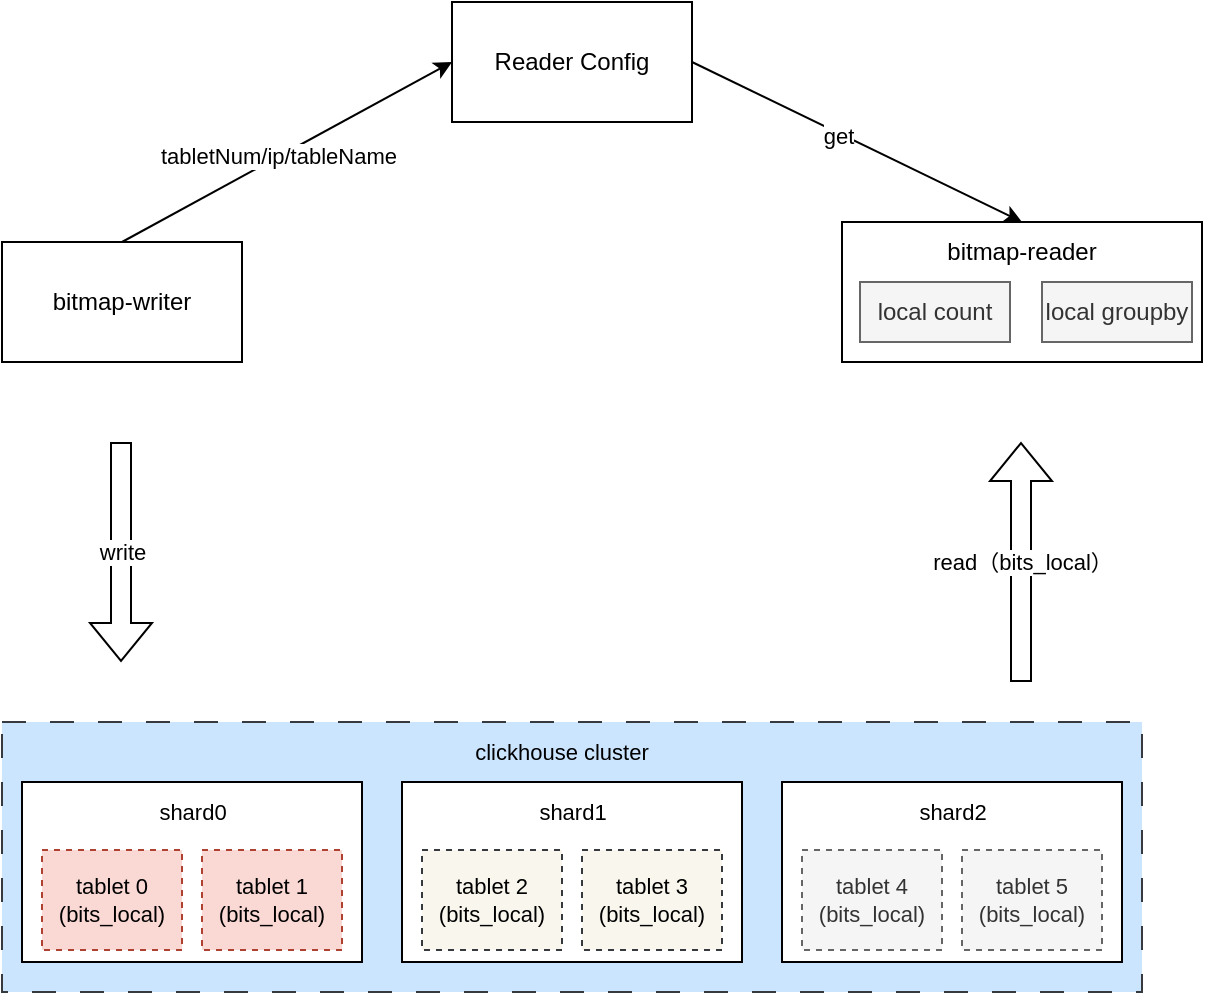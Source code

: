 <mxfile version="21.1.8" type="github">
  <diagram name="第 1 页" id="tmdlvAJcl1UNOviPKKxD">
    <mxGraphModel dx="908" dy="614" grid="1" gridSize="10" guides="1" tooltips="1" connect="1" arrows="1" fold="1" page="1" pageScale="1" pageWidth="827" pageHeight="1169" math="0" shadow="0">
      <root>
        <mxCell id="0" />
        <mxCell id="1" parent="0" />
        <mxCell id="CcoNBpFSK2tCV6slftDk-1" value="" style="group" vertex="1" connectable="0" parent="1">
          <mxGeometry x="40" y="840" width="570" height="135" as="geometry" />
        </mxCell>
        <mxCell id="CcoNBpFSK2tCV6slftDk-2" value="" style="rounded=0;whiteSpace=wrap;html=1;strokeColor=#36393d;fontSize=11;fillColor=#cce5ff;dashed=1;dashPattern=12 12;" vertex="1" parent="CcoNBpFSK2tCV6slftDk-1">
          <mxGeometry width="570" height="135" as="geometry" />
        </mxCell>
        <mxCell id="CcoNBpFSK2tCV6slftDk-3" value="" style="rounded=0;whiteSpace=wrap;html=1;strokeColor=#000000;fontSize=11;fillColor=default;" vertex="1" parent="CcoNBpFSK2tCV6slftDk-1">
          <mxGeometry x="10" y="30" width="170" height="90" as="geometry" />
        </mxCell>
        <mxCell id="CcoNBpFSK2tCV6slftDk-4" value="shard0" style="text;html=1;align=center;verticalAlign=middle;resizable=0;points=[];autosize=1;strokeColor=none;fillColor=none;fontSize=11;" vertex="1" parent="CcoNBpFSK2tCV6slftDk-1">
          <mxGeometry x="65" y="30" width="60" height="30" as="geometry" />
        </mxCell>
        <mxCell id="CcoNBpFSK2tCV6slftDk-5" value="tablet 0&lt;br&gt;(bits_local)" style="rounded=0;whiteSpace=wrap;html=1;strokeColor=#ae4132;fontSize=11;fillColor=#fad9d5;dashed=1;" vertex="1" parent="CcoNBpFSK2tCV6slftDk-1">
          <mxGeometry x="20" y="64" width="70" height="50" as="geometry" />
        </mxCell>
        <mxCell id="CcoNBpFSK2tCV6slftDk-6" value="tablet 1&lt;br&gt;(bits_local)" style="rounded=0;whiteSpace=wrap;html=1;strokeColor=#ae4132;fontSize=11;fillColor=#fad9d5;dashed=1;" vertex="1" parent="CcoNBpFSK2tCV6slftDk-1">
          <mxGeometry x="100" y="64" width="70" height="50" as="geometry" />
        </mxCell>
        <mxCell id="CcoNBpFSK2tCV6slftDk-7" value="" style="rounded=0;whiteSpace=wrap;html=1;strokeColor=#000000;fontSize=11;fillColor=default;" vertex="1" parent="CcoNBpFSK2tCV6slftDk-1">
          <mxGeometry x="200" y="30" width="170" height="90" as="geometry" />
        </mxCell>
        <mxCell id="CcoNBpFSK2tCV6slftDk-8" value="shard1" style="text;html=1;align=center;verticalAlign=middle;resizable=0;points=[];autosize=1;strokeColor=none;fillColor=none;fontSize=11;" vertex="1" parent="CcoNBpFSK2tCV6slftDk-1">
          <mxGeometry x="255" y="30" width="60" height="30" as="geometry" />
        </mxCell>
        <mxCell id="CcoNBpFSK2tCV6slftDk-9" value="tablet 2&lt;br&gt;(bits_local)" style="rounded=0;whiteSpace=wrap;html=1;strokeColor=#36393d;fontSize=11;fillColor=#f9f7ed;dashed=1;" vertex="1" parent="CcoNBpFSK2tCV6slftDk-1">
          <mxGeometry x="210" y="64" width="70" height="50" as="geometry" />
        </mxCell>
        <mxCell id="CcoNBpFSK2tCV6slftDk-10" value="tablet 3&lt;br&gt;(bits_local)" style="rounded=0;whiteSpace=wrap;html=1;strokeColor=#36393d;fontSize=11;fillColor=#f9f7ed;dashed=1;" vertex="1" parent="CcoNBpFSK2tCV6slftDk-1">
          <mxGeometry x="290" y="64" width="70" height="50" as="geometry" />
        </mxCell>
        <mxCell id="CcoNBpFSK2tCV6slftDk-11" value="" style="rounded=0;whiteSpace=wrap;html=1;strokeColor=#000000;fontSize=11;fillColor=default;" vertex="1" parent="CcoNBpFSK2tCV6slftDk-1">
          <mxGeometry x="390" y="30" width="170" height="90" as="geometry" />
        </mxCell>
        <mxCell id="CcoNBpFSK2tCV6slftDk-12" value="shard2" style="text;html=1;align=center;verticalAlign=middle;resizable=0;points=[];autosize=1;strokeColor=none;fillColor=none;fontSize=11;" vertex="1" parent="CcoNBpFSK2tCV6slftDk-1">
          <mxGeometry x="445" y="30" width="60" height="30" as="geometry" />
        </mxCell>
        <mxCell id="CcoNBpFSK2tCV6slftDk-13" value="tablet 4&lt;br&gt;(bits_local)" style="rounded=0;whiteSpace=wrap;html=1;strokeColor=#666666;fontSize=11;fillColor=#f5f5f5;dashed=1;fontColor=#333333;" vertex="1" parent="CcoNBpFSK2tCV6slftDk-1">
          <mxGeometry x="400" y="64" width="70" height="50" as="geometry" />
        </mxCell>
        <mxCell id="CcoNBpFSK2tCV6slftDk-14" value="tablet 5&lt;br&gt;(bits_local)" style="rounded=0;whiteSpace=wrap;html=1;strokeColor=#666666;fontSize=11;fillColor=#f5f5f5;dashed=1;fontColor=#333333;" vertex="1" parent="CcoNBpFSK2tCV6slftDk-1">
          <mxGeometry x="480" y="64" width="70" height="50" as="geometry" />
        </mxCell>
        <mxCell id="CcoNBpFSK2tCV6slftDk-15" value="clickhouse cluster" style="text;html=1;strokeColor=none;fillColor=none;align=center;verticalAlign=middle;whiteSpace=wrap;rounded=0;fontSize=11;" vertex="1" parent="CcoNBpFSK2tCV6slftDk-1">
          <mxGeometry x="230" width="100" height="30" as="geometry" />
        </mxCell>
        <mxCell id="CcoNBpFSK2tCV6slftDk-16" value="write" style="shape=flexArrow;endArrow=classic;html=1;rounded=0;" edge="1" parent="1">
          <mxGeometry width="50" height="50" relative="1" as="geometry">
            <mxPoint x="99.5" y="700" as="sourcePoint" />
            <mxPoint x="99.5" y="810" as="targetPoint" />
          </mxGeometry>
        </mxCell>
        <mxCell id="CcoNBpFSK2tCV6slftDk-17" value="bitmap-writer" style="rounded=0;whiteSpace=wrap;html=1;" vertex="1" parent="1">
          <mxGeometry x="40" y="600" width="120" height="60" as="geometry" />
        </mxCell>
        <mxCell id="CcoNBpFSK2tCV6slftDk-18" value="Reader Config" style="rounded=0;whiteSpace=wrap;html=1;" vertex="1" parent="1">
          <mxGeometry x="265" y="480" width="120" height="60" as="geometry" />
        </mxCell>
        <mxCell id="CcoNBpFSK2tCV6slftDk-19" value="" style="endArrow=classic;html=1;rounded=0;exitX=0.5;exitY=0;exitDx=0;exitDy=0;entryX=0;entryY=0.5;entryDx=0;entryDy=0;" edge="1" parent="1" source="CcoNBpFSK2tCV6slftDk-17" target="CcoNBpFSK2tCV6slftDk-18">
          <mxGeometry width="50" height="50" relative="1" as="geometry">
            <mxPoint x="270" y="540" as="sourcePoint" />
            <mxPoint x="320" y="490" as="targetPoint" />
          </mxGeometry>
        </mxCell>
        <mxCell id="CcoNBpFSK2tCV6slftDk-20" value="tabletNum/ip/tableName" style="edgeLabel;html=1;align=center;verticalAlign=middle;resizable=0;points=[];" vertex="1" connectable="0" parent="CcoNBpFSK2tCV6slftDk-19">
          <mxGeometry x="-0.012" y="-1" relative="1" as="geometry">
            <mxPoint x="-4" as="offset" />
          </mxGeometry>
        </mxCell>
        <mxCell id="CcoNBpFSK2tCV6slftDk-21" value="" style="rounded=0;whiteSpace=wrap;html=1;" vertex="1" parent="1">
          <mxGeometry x="460" y="590" width="180" height="70" as="geometry" />
        </mxCell>
        <mxCell id="CcoNBpFSK2tCV6slftDk-22" value="" style="endArrow=classic;html=1;rounded=0;entryX=0.5;entryY=0;entryDx=0;entryDy=0;exitX=1;exitY=0.5;exitDx=0;exitDy=0;" edge="1" parent="1" source="CcoNBpFSK2tCV6slftDk-18" target="CcoNBpFSK2tCV6slftDk-21">
          <mxGeometry width="50" height="50" relative="1" as="geometry">
            <mxPoint x="440" y="590" as="sourcePoint" />
            <mxPoint x="275" y="520" as="targetPoint" />
          </mxGeometry>
        </mxCell>
        <mxCell id="CcoNBpFSK2tCV6slftDk-24" value="get" style="edgeLabel;html=1;align=center;verticalAlign=middle;resizable=0;points=[];" vertex="1" connectable="0" parent="CcoNBpFSK2tCV6slftDk-22">
          <mxGeometry x="-0.109" y="-1" relative="1" as="geometry">
            <mxPoint as="offset" />
          </mxGeometry>
        </mxCell>
        <mxCell id="CcoNBpFSK2tCV6slftDk-25" value="read（bits_local）" style="shape=flexArrow;endArrow=classic;html=1;rounded=0;" edge="1" parent="1">
          <mxGeometry width="50" height="50" relative="1" as="geometry">
            <mxPoint x="549.5" y="820" as="sourcePoint" />
            <mxPoint x="549.5" y="700" as="targetPoint" />
          </mxGeometry>
        </mxCell>
        <mxCell id="CcoNBpFSK2tCV6slftDk-26" value="local count" style="rounded=0;whiteSpace=wrap;html=1;fillColor=#f5f5f5;fontColor=#333333;strokeColor=#666666;" vertex="1" parent="1">
          <mxGeometry x="469" y="620" width="75" height="30" as="geometry" />
        </mxCell>
        <mxCell id="CcoNBpFSK2tCV6slftDk-27" value="local groupby" style="rounded=0;whiteSpace=wrap;html=1;fillColor=#f5f5f5;fontColor=#333333;strokeColor=#666666;" vertex="1" parent="1">
          <mxGeometry x="560" y="620" width="75" height="30" as="geometry" />
        </mxCell>
        <mxCell id="CcoNBpFSK2tCV6slftDk-28" value="bitmap-reader" style="text;html=1;strokeColor=none;fillColor=none;align=center;verticalAlign=middle;whiteSpace=wrap;rounded=0;" vertex="1" parent="1">
          <mxGeometry x="510" y="590" width="80" height="30" as="geometry" />
        </mxCell>
      </root>
    </mxGraphModel>
  </diagram>
</mxfile>
